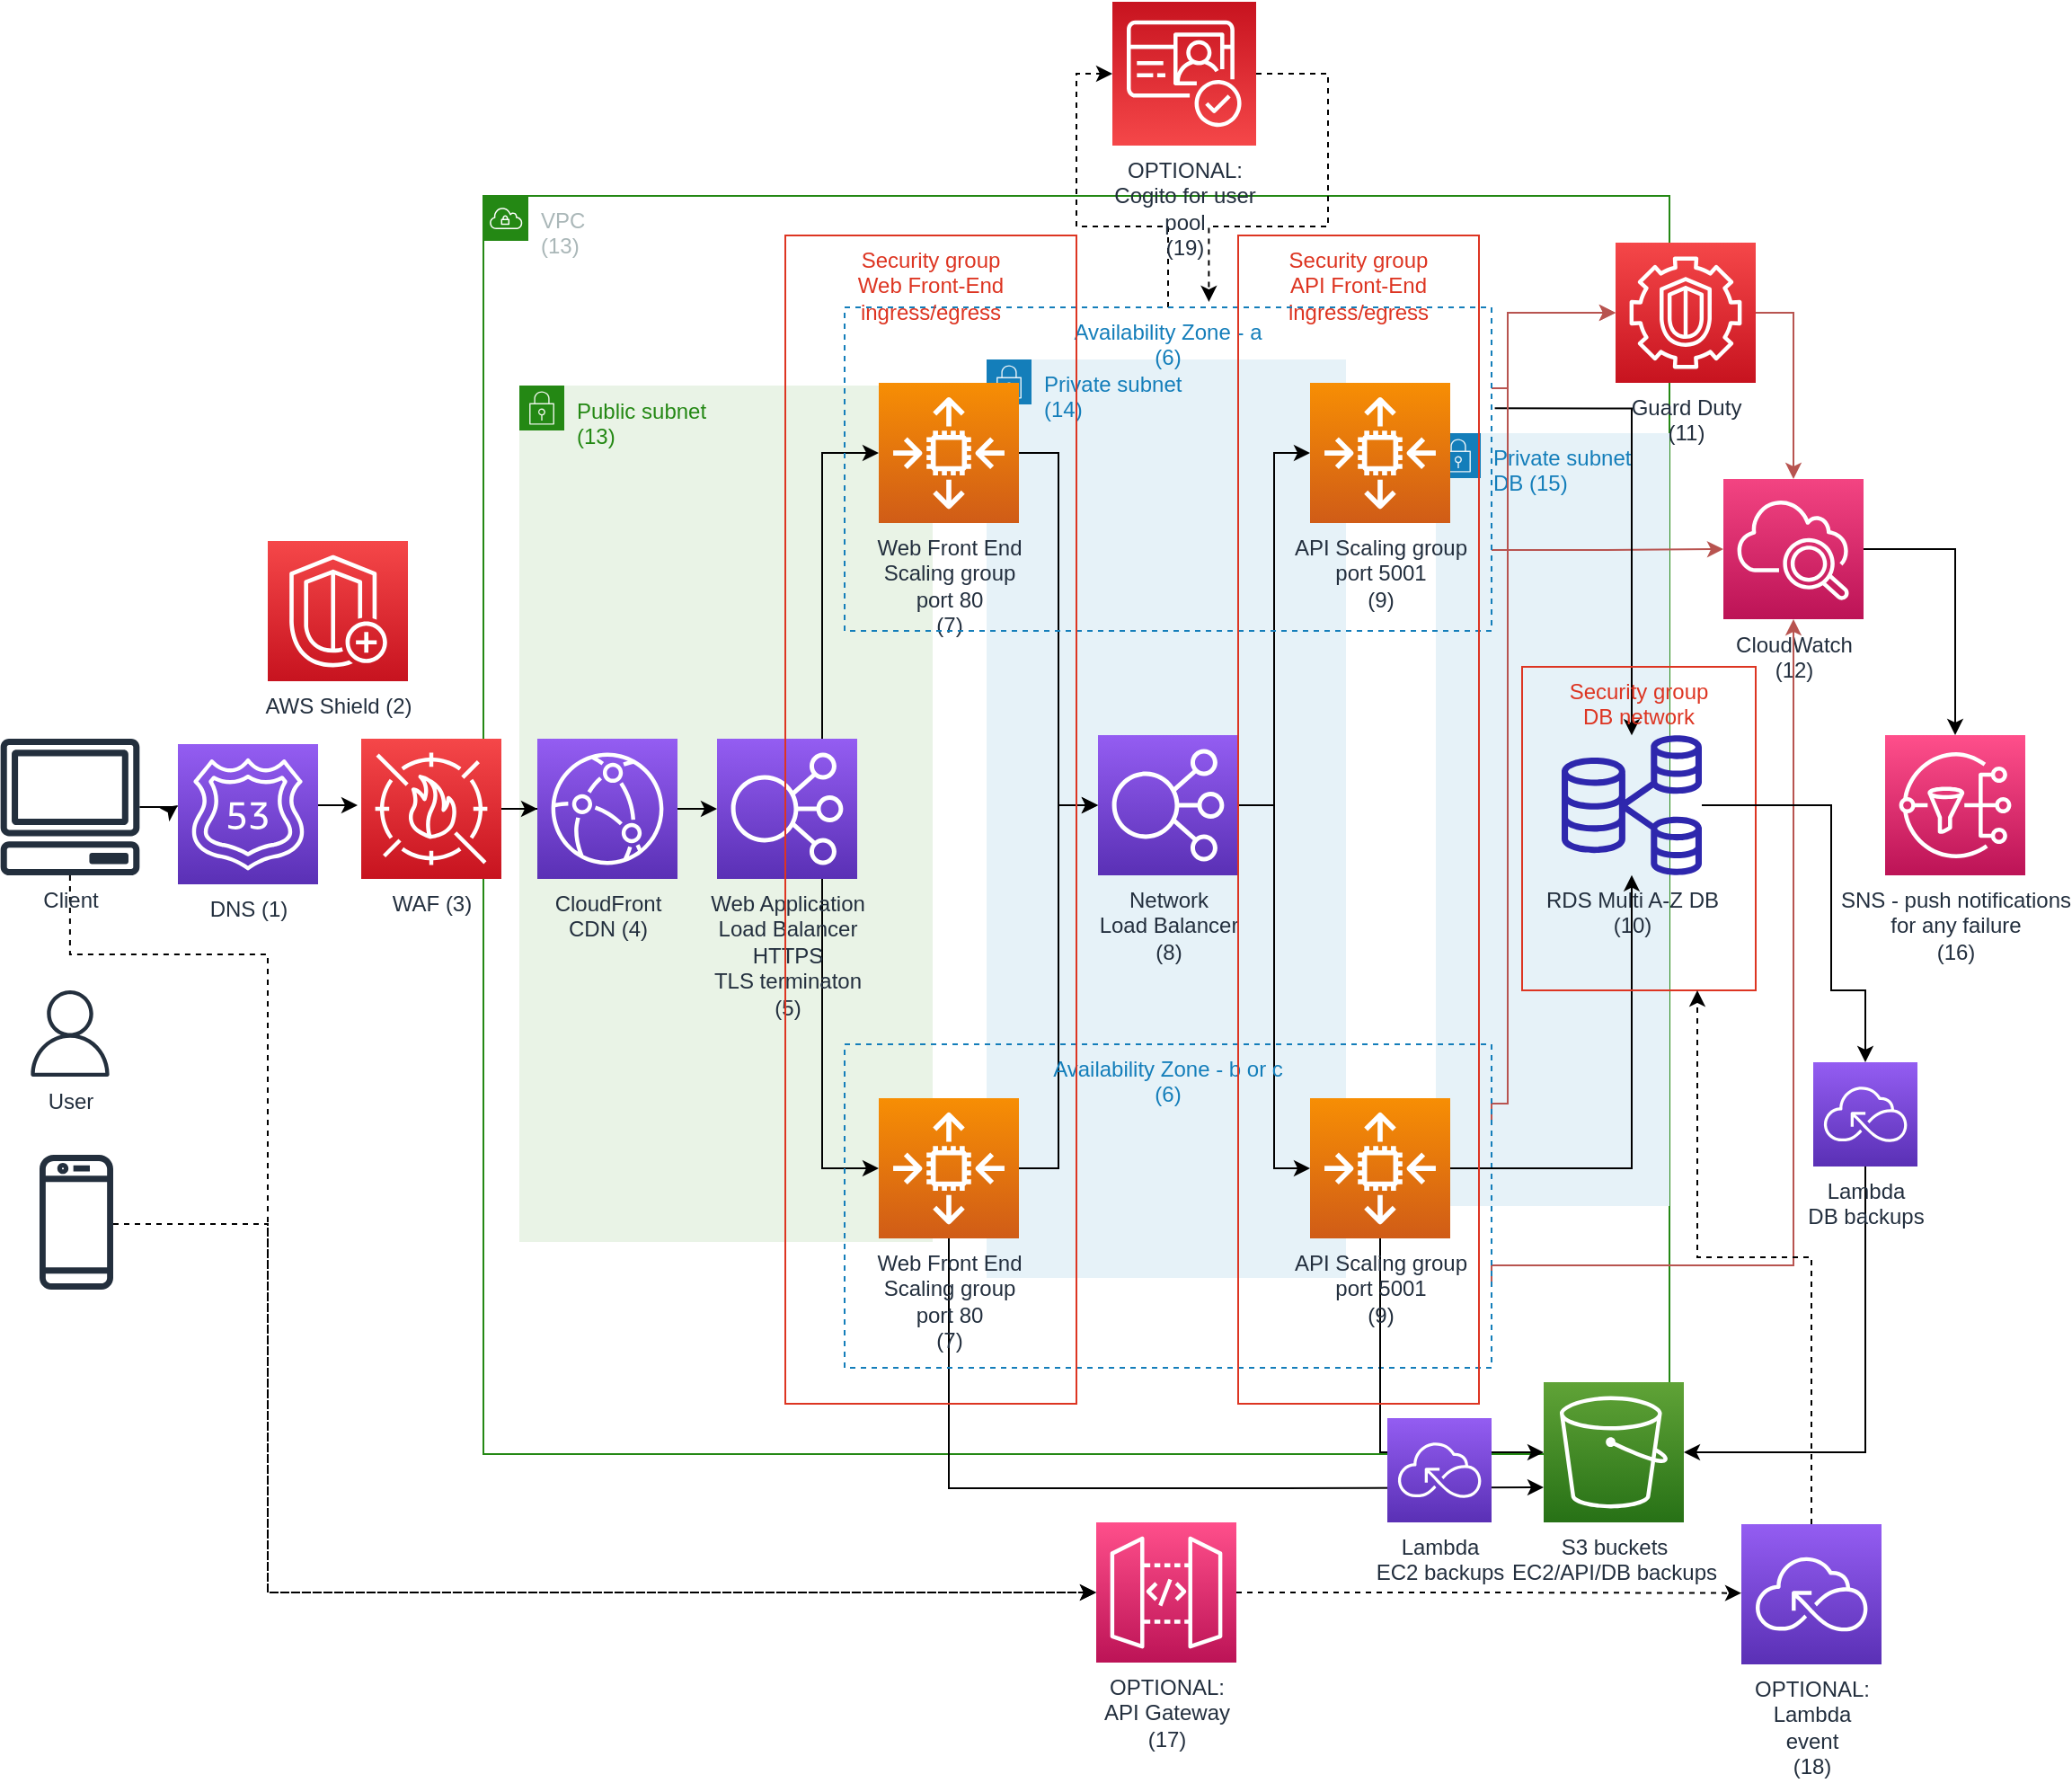 <mxfile version="21.6.8" type="device">
  <diagram name="Page-1" id="DWE2Nz5vNYb2IIFiz-MD">
    <mxGraphModel dx="1728" dy="1791" grid="1" gridSize="10" guides="1" tooltips="1" connect="1" arrows="1" fold="1" page="1" pageScale="1" pageWidth="1100" pageHeight="850" math="0" shadow="0">
      <root>
        <mxCell id="0" />
        <mxCell id="1" parent="0" />
        <mxCell id="Q1-ItS3ApQH2aDQjOX0Z-76" value="VPC&lt;br&gt;(13)" style="points=[[0,0],[0.25,0],[0.5,0],[0.75,0],[1,0],[1,0.25],[1,0.5],[1,0.75],[1,1],[0.75,1],[0.5,1],[0.25,1],[0,1],[0,0.75],[0,0.5],[0,0.25]];outlineConnect=0;gradientColor=none;html=1;whiteSpace=wrap;fontSize=12;fontStyle=0;container=1;pointerEvents=0;collapsible=0;recursiveResize=0;shape=mxgraph.aws4.group;grIcon=mxgraph.aws4.group_vpc;strokeColor=#248814;fillColor=none;verticalAlign=top;align=left;spacingLeft=30;fontColor=#AAB7B8;dashed=0;" vertex="1" parent="1">
          <mxGeometry x="280" y="18" width="660" height="700" as="geometry" />
        </mxCell>
        <mxCell id="Q1-ItS3ApQH2aDQjOX0Z-67" value="Private subnet&lt;br&gt;DB (15)" style="points=[[0,0],[0.25,0],[0.5,0],[0.75,0],[1,0],[1,0.25],[1,0.5],[1,0.75],[1,1],[0.75,1],[0.5,1],[0.25,1],[0,1],[0,0.75],[0,0.5],[0,0.25]];outlineConnect=0;gradientColor=none;html=1;whiteSpace=wrap;fontSize=12;fontStyle=0;container=1;pointerEvents=0;collapsible=0;recursiveResize=0;shape=mxgraph.aws4.group;grIcon=mxgraph.aws4.group_security_group;grStroke=0;strokeColor=#147EBA;fillColor=#E6F2F8;verticalAlign=top;align=left;spacingLeft=30;fontColor=#147EBA;dashed=0;" vertex="1" parent="1">
          <mxGeometry x="810" y="150" width="130" height="430" as="geometry" />
        </mxCell>
        <mxCell id="Q1-ItS3ApQH2aDQjOX0Z-65" value="Private subnet &lt;br&gt;(14)" style="points=[[0,0],[0.25,0],[0.5,0],[0.75,0],[1,0],[1,0.25],[1,0.5],[1,0.75],[1,1],[0.75,1],[0.5,1],[0.25,1],[0,1],[0,0.75],[0,0.5],[0,0.25]];outlineConnect=0;gradientColor=none;html=1;whiteSpace=wrap;fontSize=12;fontStyle=0;container=1;pointerEvents=0;collapsible=0;recursiveResize=0;shape=mxgraph.aws4.group;grIcon=mxgraph.aws4.group_security_group;grStroke=0;strokeColor=#147EBA;fillColor=#E6F2F8;verticalAlign=top;align=left;spacingLeft=30;fontColor=#147EBA;dashed=0;" vertex="1" parent="1">
          <mxGeometry x="560" y="109" width="200" height="511" as="geometry" />
        </mxCell>
        <mxCell id="Q1-ItS3ApQH2aDQjOX0Z-64" value="Public subnet&lt;br&gt;(13)" style="points=[[0,0],[0.25,0],[0.5,0],[0.75,0],[1,0],[1,0.25],[1,0.5],[1,0.75],[1,1],[0.75,1],[0.5,1],[0.25,1],[0,1],[0,0.75],[0,0.5],[0,0.25]];outlineConnect=0;gradientColor=none;html=1;whiteSpace=wrap;fontSize=12;fontStyle=0;container=1;pointerEvents=0;collapsible=0;recursiveResize=0;shape=mxgraph.aws4.group;grIcon=mxgraph.aws4.group_security_group;grStroke=0;strokeColor=#248814;fillColor=#E9F3E6;verticalAlign=top;align=left;spacingLeft=30;fontColor=#248814;dashed=0;" vertex="1" parent="1">
          <mxGeometry x="300" y="123.5" width="230" height="476.5" as="geometry" />
        </mxCell>
        <mxCell id="Q1-ItS3ApQH2aDQjOX0Z-54" style="edgeStyle=orthogonalEdgeStyle;rounded=0;orthogonalLoop=1;jettySize=auto;html=1;entryX=1;entryY=0.5;entryDx=0;entryDy=0;entryPerimeter=0;exitX=0.5;exitY=1;exitDx=0;exitDy=0;exitPerimeter=0;" edge="1" parent="1" source="Q1-ItS3ApQH2aDQjOX0Z-74" target="Q1-ItS3ApQH2aDQjOX0Z-7">
          <mxGeometry relative="1" as="geometry">
            <Array as="points">
              <mxPoint x="1049" y="717" />
            </Array>
          </mxGeometry>
        </mxCell>
        <mxCell id="Q1-ItS3ApQH2aDQjOX0Z-1" value="RDS Multi A-Z DB&lt;br&gt;(10)" style="sketch=0;outlineConnect=0;fontColor=#232F3E;gradientColor=none;fillColor=#2E27AD;strokeColor=none;dashed=0;verticalLabelPosition=bottom;verticalAlign=top;align=center;html=1;fontSize=12;fontStyle=0;aspect=fixed;pointerEvents=1;shape=mxgraph.aws4.rds_multi_az_db_cluster;" vertex="1" parent="1">
          <mxGeometry x="880" y="318" width="78" height="78" as="geometry" />
        </mxCell>
        <mxCell id="Q1-ItS3ApQH2aDQjOX0Z-56" style="edgeStyle=orthogonalEdgeStyle;rounded=0;orthogonalLoop=1;jettySize=auto;html=1;" edge="1" parent="1" source="Q1-ItS3ApQH2aDQjOX0Z-11">
          <mxGeometry relative="1" as="geometry">
            <mxPoint x="110" y="357" as="targetPoint" />
          </mxGeometry>
        </mxCell>
        <mxCell id="Q1-ItS3ApQH2aDQjOX0Z-84" style="edgeStyle=orthogonalEdgeStyle;rounded=0;orthogonalLoop=1;jettySize=auto;html=1;entryX=0;entryY=0.5;entryDx=0;entryDy=0;entryPerimeter=0;dashed=1;" edge="1" parent="1" source="Q1-ItS3ApQH2aDQjOX0Z-11" target="Q1-ItS3ApQH2aDQjOX0Z-77">
          <mxGeometry relative="1" as="geometry">
            <Array as="points">
              <mxPoint x="50" y="440" />
              <mxPoint x="160" y="440" />
              <mxPoint x="160" y="795" />
            </Array>
          </mxGeometry>
        </mxCell>
        <mxCell id="Q1-ItS3ApQH2aDQjOX0Z-11" value="Client " style="sketch=0;outlineConnect=0;fontColor=#232F3E;gradientColor=none;fillColor=#232F3D;strokeColor=none;dashed=0;verticalLabelPosition=bottom;verticalAlign=top;align=center;html=1;fontSize=12;fontStyle=0;aspect=fixed;pointerEvents=1;shape=mxgraph.aws4.client;" vertex="1" parent="1">
          <mxGeometry x="11" y="320" width="78" height="76" as="geometry" />
        </mxCell>
        <mxCell id="Q1-ItS3ApQH2aDQjOX0Z-57" style="edgeStyle=orthogonalEdgeStyle;rounded=0;orthogonalLoop=1;jettySize=auto;html=1;" edge="1" parent="1">
          <mxGeometry relative="1" as="geometry">
            <mxPoint x="210" y="357" as="targetPoint" />
            <mxPoint x="188" y="357" as="sourcePoint" />
          </mxGeometry>
        </mxCell>
        <mxCell id="Q1-ItS3ApQH2aDQjOX0Z-16" value="AWS Shield (2)" style="sketch=0;points=[[0,0,0],[0.25,0,0],[0.5,0,0],[0.75,0,0],[1,0,0],[0,1,0],[0.25,1,0],[0.5,1,0],[0.75,1,0],[1,1,0],[0,0.25,0],[0,0.5,0],[0,0.75,0],[1,0.25,0],[1,0.5,0],[1,0.75,0]];outlineConnect=0;fontColor=#232F3E;gradientColor=#F54749;gradientDirection=north;fillColor=#C7131F;strokeColor=#ffffff;dashed=0;verticalLabelPosition=bottom;verticalAlign=top;align=center;html=1;fontSize=12;fontStyle=0;aspect=fixed;shape=mxgraph.aws4.resourceIcon;resIcon=mxgraph.aws4.shield;" vertex="1" parent="1">
          <mxGeometry x="160" y="210" width="78" height="78" as="geometry" />
        </mxCell>
        <mxCell id="Q1-ItS3ApQH2aDQjOX0Z-58" style="edgeStyle=orthogonalEdgeStyle;rounded=0;orthogonalLoop=1;jettySize=auto;html=1;entryX=0;entryY=0.5;entryDx=0;entryDy=0;entryPerimeter=0;" edge="1" parent="1" source="Q1-ItS3ApQH2aDQjOX0Z-25" target="Q1-ItS3ApQH2aDQjOX0Z-4">
          <mxGeometry relative="1" as="geometry" />
        </mxCell>
        <mxCell id="Q1-ItS3ApQH2aDQjOX0Z-25" value="WAF (3)" style="sketch=0;points=[[0,0,0],[0.25,0,0],[0.5,0,0],[0.75,0,0],[1,0,0],[0,1,0],[0.25,1,0],[0.5,1,0],[0.75,1,0],[1,1,0],[0,0.25,0],[0,0.5,0],[0,0.75,0],[1,0.25,0],[1,0.5,0],[1,0.75,0]];outlineConnect=0;fontColor=#232F3E;gradientColor=#F54749;gradientDirection=north;fillColor=#C7131F;strokeColor=#ffffff;dashed=0;verticalLabelPosition=bottom;verticalAlign=top;align=center;html=1;fontSize=12;fontStyle=0;aspect=fixed;shape=mxgraph.aws4.resourceIcon;resIcon=mxgraph.aws4.waf;" vertex="1" parent="1">
          <mxGeometry x="212" y="320" width="78" height="78" as="geometry" />
        </mxCell>
        <mxCell id="Q1-ItS3ApQH2aDQjOX0Z-59" style="edgeStyle=orthogonalEdgeStyle;rounded=0;orthogonalLoop=1;jettySize=auto;html=1;entryX=0;entryY=0.5;entryDx=0;entryDy=0;entryPerimeter=0;" edge="1" parent="1" source="Q1-ItS3ApQH2aDQjOX0Z-4" target="Q1-ItS3ApQH2aDQjOX0Z-5">
          <mxGeometry relative="1" as="geometry" />
        </mxCell>
        <mxCell id="Q1-ItS3ApQH2aDQjOX0Z-4" value="CloudFront&lt;br&gt;CDN (4)" style="sketch=0;points=[[0,0,0],[0.25,0,0],[0.5,0,0],[0.75,0,0],[1,0,0],[0,1,0],[0.25,1,0],[0.5,1,0],[0.75,1,0],[1,1,0],[0,0.25,0],[0,0.5,0],[0,0.75,0],[1,0.25,0],[1,0.5,0],[1,0.75,0]];outlineConnect=0;fontColor=#232F3E;gradientColor=#945DF2;gradientDirection=north;fillColor=#5A30B5;strokeColor=#ffffff;dashed=0;verticalLabelPosition=bottom;verticalAlign=top;align=center;html=1;fontSize=12;fontStyle=0;aspect=fixed;shape=mxgraph.aws4.resourceIcon;resIcon=mxgraph.aws4.cloudfront;" vertex="1" parent="1">
          <mxGeometry x="310" y="320" width="78" height="78" as="geometry" />
        </mxCell>
        <mxCell id="Q1-ItS3ApQH2aDQjOX0Z-37" style="edgeStyle=orthogonalEdgeStyle;rounded=0;orthogonalLoop=1;jettySize=auto;html=1;entryX=0;entryY=0.5;entryDx=0;entryDy=0;entryPerimeter=0;exitX=0.75;exitY=1;exitDx=0;exitDy=0;exitPerimeter=0;" edge="1" parent="1" source="Q1-ItS3ApQH2aDQjOX0Z-5" target="Q1-ItS3ApQH2aDQjOX0Z-34">
          <mxGeometry relative="1" as="geometry">
            <mxPoint x="459" y="570" as="targetPoint" />
          </mxGeometry>
        </mxCell>
        <mxCell id="Q1-ItS3ApQH2aDQjOX0Z-45" style="edgeStyle=orthogonalEdgeStyle;rounded=0;orthogonalLoop=1;jettySize=auto;html=1;entryX=0;entryY=0.5;entryDx=0;entryDy=0;entryPerimeter=0;exitX=0.75;exitY=0;exitDx=0;exitDy=0;exitPerimeter=0;" edge="1" parent="1" source="Q1-ItS3ApQH2aDQjOX0Z-5" target="Q1-ItS3ApQH2aDQjOX0Z-3">
          <mxGeometry relative="1" as="geometry">
            <mxPoint x="449" y="160" as="targetPoint" />
          </mxGeometry>
        </mxCell>
        <mxCell id="Q1-ItS3ApQH2aDQjOX0Z-5" value="Web Application&lt;br&gt;Load Balancer&lt;br&gt;HTTPS&lt;br&gt;TLS terminaton&lt;br&gt;(5)" style="sketch=0;points=[[0,0,0],[0.25,0,0],[0.5,0,0],[0.75,0,0],[1,0,0],[0,1,0],[0.25,1,0],[0.5,1,0],[0.75,1,0],[1,1,0],[0,0.25,0],[0,0.5,0],[0,0.75,0],[1,0.25,0],[1,0.5,0],[1,0.75,0]];outlineConnect=0;fontColor=#232F3E;gradientColor=#945DF2;gradientDirection=north;fillColor=#5A30B5;strokeColor=#ffffff;dashed=0;verticalLabelPosition=bottom;verticalAlign=top;align=center;html=1;fontSize=12;fontStyle=0;aspect=fixed;shape=mxgraph.aws4.resourceIcon;resIcon=mxgraph.aws4.elastic_load_balancing;" vertex="1" parent="1">
          <mxGeometry x="410" y="320" width="78" height="78" as="geometry" />
        </mxCell>
        <mxCell id="Q1-ItS3ApQH2aDQjOX0Z-40" style="edgeStyle=orthogonalEdgeStyle;rounded=0;orthogonalLoop=1;jettySize=auto;html=1;entryX=0;entryY=0.5;entryDx=0;entryDy=0;entryPerimeter=0;" edge="1" parent="1" source="Q1-ItS3ApQH2aDQjOX0Z-26" target="Q1-ItS3ApQH2aDQjOX0Z-29">
          <mxGeometry relative="1" as="geometry" />
        </mxCell>
        <mxCell id="Q1-ItS3ApQH2aDQjOX0Z-41" style="edgeStyle=orthogonalEdgeStyle;rounded=0;orthogonalLoop=1;jettySize=auto;html=1;entryX=0;entryY=0.5;entryDx=0;entryDy=0;entryPerimeter=0;" edge="1" parent="1" source="Q1-ItS3ApQH2aDQjOX0Z-26" target="Q1-ItS3ApQH2aDQjOX0Z-36">
          <mxGeometry relative="1" as="geometry" />
        </mxCell>
        <mxCell id="Q1-ItS3ApQH2aDQjOX0Z-26" value="Network&lt;br&gt;Load Balancer&lt;br&gt;(8)" style="sketch=0;points=[[0,0,0],[0.25,0,0],[0.5,0,0],[0.75,0,0],[1,0,0],[0,1,0],[0.25,1,0],[0.5,1,0],[0.75,1,0],[1,1,0],[0,0.25,0],[0,0.5,0],[0,0.75,0],[1,0.25,0],[1,0.5,0],[1,0.75,0]];outlineConnect=0;fontColor=#232F3E;gradientColor=#945DF2;gradientDirection=north;fillColor=#5A30B5;strokeColor=#ffffff;dashed=0;verticalLabelPosition=bottom;verticalAlign=top;align=center;html=1;fontSize=12;fontStyle=0;aspect=fixed;shape=mxgraph.aws4.resourceIcon;resIcon=mxgraph.aws4.elastic_load_balancing;" vertex="1" parent="1">
          <mxGeometry x="622" y="318" width="78" height="78" as="geometry" />
        </mxCell>
        <mxCell id="Q1-ItS3ApQH2aDQjOX0Z-39" style="edgeStyle=orthogonalEdgeStyle;rounded=0;orthogonalLoop=1;jettySize=auto;html=1;entryX=0;entryY=0.5;entryDx=0;entryDy=0;entryPerimeter=0;" edge="1" parent="1" source="Q1-ItS3ApQH2aDQjOX0Z-3" target="Q1-ItS3ApQH2aDQjOX0Z-26">
          <mxGeometry relative="1" as="geometry" />
        </mxCell>
        <mxCell id="Q1-ItS3ApQH2aDQjOX0Z-3" value="Web Front End&lt;br&gt;Scaling group&lt;br&gt;port 80&lt;br&gt;(7)" style="sketch=0;points=[[0,0,0],[0.25,0,0],[0.5,0,0],[0.75,0,0],[1,0,0],[0,1,0],[0.25,1,0],[0.5,1,0],[0.75,1,0],[1,1,0],[0,0.25,0],[0,0.5,0],[0,0.75,0],[1,0.25,0],[1,0.5,0],[1,0.75,0]];outlineConnect=0;fontColor=#232F3E;gradientColor=#F78E04;gradientDirection=north;fillColor=#D05C17;strokeColor=#ffffff;dashed=0;verticalLabelPosition=bottom;verticalAlign=top;align=center;html=1;fontSize=12;fontStyle=0;aspect=fixed;shape=mxgraph.aws4.resourceIcon;resIcon=mxgraph.aws4.auto_scaling2;" vertex="1" parent="1">
          <mxGeometry x="500" y="122" width="78" height="78" as="geometry" />
        </mxCell>
        <mxCell id="Q1-ItS3ApQH2aDQjOX0Z-7" value="S3 buckets&lt;br&gt;EC2/API/DB backups" style="sketch=0;points=[[0,0,0],[0.25,0,0],[0.5,0,0],[0.75,0,0],[1,0,0],[0,1,0],[0.25,1,0],[0.5,1,0],[0.75,1,0],[1,1,0],[0,0.25,0],[0,0.5,0],[0,0.75,0],[1,0.25,0],[1,0.5,0],[1,0.75,0]];outlineConnect=0;fontColor=#232F3E;gradientColor=#60A337;gradientDirection=north;fillColor=#277116;strokeColor=#ffffff;dashed=0;verticalLabelPosition=bottom;verticalAlign=top;align=center;html=1;fontSize=12;fontStyle=0;aspect=fixed;shape=mxgraph.aws4.resourceIcon;resIcon=mxgraph.aws4.s3;" vertex="1" parent="1">
          <mxGeometry x="870" y="678" width="78" height="78" as="geometry" />
        </mxCell>
        <mxCell id="Q1-ItS3ApQH2aDQjOX0Z-46" style="edgeStyle=orthogonalEdgeStyle;rounded=0;orthogonalLoop=1;jettySize=auto;html=1;entryX=0;entryY=0.5;entryDx=0;entryDy=0;entryPerimeter=0;exitX=1;exitY=0.25;exitDx=0;exitDy=0;fillColor=#f8cecc;strokeColor=#b85450;" edge="1" parent="1" source="Q1-ItS3ApQH2aDQjOX0Z-27" target="Q1-ItS3ApQH2aDQjOX0Z-44">
          <mxGeometry relative="1" as="geometry">
            <Array as="points">
              <mxPoint x="850" y="125" />
              <mxPoint x="850" y="83" />
            </Array>
          </mxGeometry>
        </mxCell>
        <mxCell id="Q1-ItS3ApQH2aDQjOX0Z-48" style="edgeStyle=orthogonalEdgeStyle;rounded=0;orthogonalLoop=1;jettySize=auto;html=1;exitX=1;exitY=0.75;exitDx=0;exitDy=0;fillColor=#f8cecc;strokeColor=#b85450;" edge="1" parent="1" source="Q1-ItS3ApQH2aDQjOX0Z-27" target="Q1-ItS3ApQH2aDQjOX0Z-13">
          <mxGeometry relative="1" as="geometry" />
        </mxCell>
        <mxCell id="Q1-ItS3ApQH2aDQjOX0Z-87" style="edgeStyle=orthogonalEdgeStyle;rounded=0;orthogonalLoop=1;jettySize=auto;html=1;exitX=0.5;exitY=0;exitDx=0;exitDy=0;entryX=0;entryY=0.5;entryDx=0;entryDy=0;entryPerimeter=0;dashed=1;" edge="1" parent="1" source="Q1-ItS3ApQH2aDQjOX0Z-27" target="Q1-ItS3ApQH2aDQjOX0Z-86">
          <mxGeometry relative="1" as="geometry">
            <Array as="points">
              <mxPoint x="661" y="35" />
              <mxPoint x="610" y="35" />
              <mxPoint x="610" y="-50" />
            </Array>
          </mxGeometry>
        </mxCell>
        <mxCell id="Q1-ItS3ApQH2aDQjOX0Z-27" value="Availability Zone - a&lt;br&gt;(6)" style="fillColor=none;strokeColor=#147EBA;dashed=1;verticalAlign=top;fontStyle=0;fontColor=#147EBA;whiteSpace=wrap;html=1;" vertex="1" parent="1">
          <mxGeometry x="481" y="80" width="360" height="180" as="geometry" />
        </mxCell>
        <mxCell id="Q1-ItS3ApQH2aDQjOX0Z-72" style="edgeStyle=orthogonalEdgeStyle;rounded=0;orthogonalLoop=1;jettySize=auto;html=1;" edge="1" parent="1" source="Q1-ItS3ApQH2aDQjOX0Z-13" target="Q1-ItS3ApQH2aDQjOX0Z-71">
          <mxGeometry relative="1" as="geometry" />
        </mxCell>
        <mxCell id="Q1-ItS3ApQH2aDQjOX0Z-13" value="CloudWatch&lt;br&gt;(12)" style="sketch=0;points=[[0,0,0],[0.25,0,0],[0.5,0,0],[0.75,0,0],[1,0,0],[0,1,0],[0.25,1,0],[0.5,1,0],[0.75,1,0],[1,1,0],[0,0.25,0],[0,0.5,0],[0,0.75,0],[1,0.25,0],[1,0.5,0],[1,0.75,0]];points=[[0,0,0],[0.25,0,0],[0.5,0,0],[0.75,0,0],[1,0,0],[0,1,0],[0.25,1,0],[0.5,1,0],[0.75,1,0],[1,1,0],[0,0.25,0],[0,0.5,0],[0,0.75,0],[1,0.25,0],[1,0.5,0],[1,0.75,0]];outlineConnect=0;fontColor=#232F3E;gradientColor=#F34482;gradientDirection=north;fillColor=#BC1356;strokeColor=#ffffff;dashed=0;verticalLabelPosition=bottom;verticalAlign=top;align=center;html=1;fontSize=12;fontStyle=0;aspect=fixed;shape=mxgraph.aws4.resourceIcon;resIcon=mxgraph.aws4.cloudwatch_2;" vertex="1" parent="1">
          <mxGeometry x="970" y="175.5" width="78" height="78" as="geometry" />
        </mxCell>
        <mxCell id="Q1-ItS3ApQH2aDQjOX0Z-42" style="edgeStyle=orthogonalEdgeStyle;rounded=0;orthogonalLoop=1;jettySize=auto;html=1;exitX=1.005;exitY=0.312;exitDx=0;exitDy=0;exitPerimeter=0;" edge="1" parent="1" source="Q1-ItS3ApQH2aDQjOX0Z-27" target="Q1-ItS3ApQH2aDQjOX0Z-1">
          <mxGeometry relative="1" as="geometry" />
        </mxCell>
        <mxCell id="Q1-ItS3ApQH2aDQjOX0Z-29" value="API Scaling group&lt;br&gt;port 5001&lt;br&gt;(9)" style="sketch=0;points=[[0,0,0],[0.25,0,0],[0.5,0,0],[0.75,0,0],[1,0,0],[0,1,0],[0.25,1,0],[0.5,1,0],[0.75,1,0],[1,1,0],[0,0.25,0],[0,0.5,0],[0,0.75,0],[1,0.25,0],[1,0.5,0],[1,0.75,0]];outlineConnect=0;fontColor=#232F3E;gradientColor=#F78E04;gradientDirection=north;fillColor=#D05C17;strokeColor=#ffffff;dashed=0;verticalLabelPosition=bottom;verticalAlign=top;align=center;html=1;fontSize=12;fontStyle=0;aspect=fixed;shape=mxgraph.aws4.resourceIcon;resIcon=mxgraph.aws4.auto_scaling2;" vertex="1" parent="1">
          <mxGeometry x="740" y="122" width="78" height="78" as="geometry" />
        </mxCell>
        <mxCell id="Q1-ItS3ApQH2aDQjOX0Z-38" style="edgeStyle=orthogonalEdgeStyle;rounded=0;orthogonalLoop=1;jettySize=auto;html=1;entryX=0;entryY=0.5;entryDx=0;entryDy=0;entryPerimeter=0;" edge="1" parent="1" source="Q1-ItS3ApQH2aDQjOX0Z-34" target="Q1-ItS3ApQH2aDQjOX0Z-26">
          <mxGeometry relative="1" as="geometry" />
        </mxCell>
        <mxCell id="Q1-ItS3ApQH2aDQjOX0Z-52" style="edgeStyle=orthogonalEdgeStyle;rounded=0;orthogonalLoop=1;jettySize=auto;html=1;entryX=0;entryY=0.75;entryDx=0;entryDy=0;entryPerimeter=0;" edge="1" parent="1" source="Q1-ItS3ApQH2aDQjOX0Z-34" target="Q1-ItS3ApQH2aDQjOX0Z-7">
          <mxGeometry relative="1" as="geometry">
            <Array as="points">
              <mxPoint x="539" y="737" />
              <mxPoint x="724" y="737" />
            </Array>
          </mxGeometry>
        </mxCell>
        <mxCell id="Q1-ItS3ApQH2aDQjOX0Z-34" value="Web Front End&lt;br&gt;Scaling group&lt;br&gt;port 80&lt;br&gt;(7)" style="sketch=0;points=[[0,0,0],[0.25,0,0],[0.5,0,0],[0.75,0,0],[1,0,0],[0,1,0],[0.25,1,0],[0.5,1,0],[0.75,1,0],[1,1,0],[0,0.25,0],[0,0.5,0],[0,0.75,0],[1,0.25,0],[1,0.5,0],[1,0.75,0]];outlineConnect=0;fontColor=#232F3E;gradientColor=#F78E04;gradientDirection=north;fillColor=#D05C17;strokeColor=#ffffff;dashed=0;verticalLabelPosition=bottom;verticalAlign=top;align=center;html=1;fontSize=12;fontStyle=0;aspect=fixed;shape=mxgraph.aws4.resourceIcon;resIcon=mxgraph.aws4.auto_scaling2;" vertex="1" parent="1">
          <mxGeometry x="500" y="520" width="78" height="78" as="geometry" />
        </mxCell>
        <mxCell id="Q1-ItS3ApQH2aDQjOX0Z-47" style="edgeStyle=orthogonalEdgeStyle;rounded=0;orthogonalLoop=1;jettySize=auto;html=1;entryX=0;entryY=0.5;entryDx=0;entryDy=0;entryPerimeter=0;exitX=1;exitY=0.25;exitDx=0;exitDy=0;fillColor=#f8cecc;strokeColor=#b85450;" edge="1" parent="1" source="Q1-ItS3ApQH2aDQjOX0Z-35" target="Q1-ItS3ApQH2aDQjOX0Z-44">
          <mxGeometry relative="1" as="geometry">
            <Array as="points">
              <mxPoint x="850" y="523" />
              <mxPoint x="850" y="83" />
            </Array>
          </mxGeometry>
        </mxCell>
        <mxCell id="Q1-ItS3ApQH2aDQjOX0Z-50" style="edgeStyle=orthogonalEdgeStyle;rounded=0;orthogonalLoop=1;jettySize=auto;html=1;fillColor=#f8cecc;strokeColor=#b85450;exitX=1;exitY=0.75;exitDx=0;exitDy=0;" edge="1" parent="1" source="Q1-ItS3ApQH2aDQjOX0Z-35" target="Q1-ItS3ApQH2aDQjOX0Z-13">
          <mxGeometry relative="1" as="geometry">
            <Array as="points">
              <mxPoint x="1009" y="613" />
            </Array>
          </mxGeometry>
        </mxCell>
        <mxCell id="Q1-ItS3ApQH2aDQjOX0Z-35" value="Availability Zone - b or c&lt;br&gt;(6)" style="fillColor=none;strokeColor=#147EBA;dashed=1;verticalAlign=top;fontStyle=0;fontColor=#147EBA;whiteSpace=wrap;html=1;" vertex="1" parent="1">
          <mxGeometry x="481" y="490" width="360" height="180" as="geometry" />
        </mxCell>
        <mxCell id="Q1-ItS3ApQH2aDQjOX0Z-43" style="edgeStyle=orthogonalEdgeStyle;rounded=0;orthogonalLoop=1;jettySize=auto;html=1;" edge="1" parent="1" source="Q1-ItS3ApQH2aDQjOX0Z-36" target="Q1-ItS3ApQH2aDQjOX0Z-1">
          <mxGeometry relative="1" as="geometry" />
        </mxCell>
        <mxCell id="Q1-ItS3ApQH2aDQjOX0Z-53" style="edgeStyle=orthogonalEdgeStyle;rounded=0;orthogonalLoop=1;jettySize=auto;html=1;entryX=0;entryY=0.5;entryDx=0;entryDy=0;entryPerimeter=0;" edge="1" parent="1" source="Q1-ItS3ApQH2aDQjOX0Z-36" target="Q1-ItS3ApQH2aDQjOX0Z-7">
          <mxGeometry relative="1" as="geometry">
            <Array as="points">
              <mxPoint x="779" y="717" />
            </Array>
          </mxGeometry>
        </mxCell>
        <mxCell id="Q1-ItS3ApQH2aDQjOX0Z-36" value="API Scaling group&lt;br&gt;port 5001&lt;br&gt;(9)" style="sketch=0;points=[[0,0,0],[0.25,0,0],[0.5,0,0],[0.75,0,0],[1,0,0],[0,1,0],[0.25,1,0],[0.5,1,0],[0.75,1,0],[1,1,0],[0,0.25,0],[0,0.5,0],[0,0.75,0],[1,0.25,0],[1,0.5,0],[1,0.75,0]];outlineConnect=0;fontColor=#232F3E;gradientColor=#F78E04;gradientDirection=north;fillColor=#D05C17;strokeColor=#ffffff;dashed=0;verticalLabelPosition=bottom;verticalAlign=top;align=center;html=1;fontSize=12;fontStyle=0;aspect=fixed;shape=mxgraph.aws4.resourceIcon;resIcon=mxgraph.aws4.auto_scaling2;" vertex="1" parent="1">
          <mxGeometry x="740" y="520" width="78" height="78" as="geometry" />
        </mxCell>
        <mxCell id="Q1-ItS3ApQH2aDQjOX0Z-49" style="edgeStyle=orthogonalEdgeStyle;rounded=0;orthogonalLoop=1;jettySize=auto;html=1;entryX=0.5;entryY=0;entryDx=0;entryDy=0;entryPerimeter=0;exitX=1;exitY=0.5;exitDx=0;exitDy=0;exitPerimeter=0;fillColor=#f8cecc;strokeColor=#b85450;" edge="1" parent="1" source="Q1-ItS3ApQH2aDQjOX0Z-44" target="Q1-ItS3ApQH2aDQjOX0Z-13">
          <mxGeometry relative="1" as="geometry" />
        </mxCell>
        <mxCell id="Q1-ItS3ApQH2aDQjOX0Z-44" value="Guard Duty&lt;br&gt;(11)" style="sketch=0;points=[[0,0,0],[0.25,0,0],[0.5,0,0],[0.75,0,0],[1,0,0],[0,1,0],[0.25,1,0],[0.5,1,0],[0.75,1,0],[1,1,0],[0,0.25,0],[0,0.5,0],[0,0.75,0],[1,0.25,0],[1,0.5,0],[1,0.75,0]];outlineConnect=0;fontColor=#232F3E;gradientColor=#F54749;gradientDirection=north;fillColor=#C7131F;strokeColor=#ffffff;dashed=0;verticalLabelPosition=bottom;verticalAlign=top;align=center;html=1;fontSize=12;fontStyle=0;aspect=fixed;shape=mxgraph.aws4.resourceIcon;resIcon=mxgraph.aws4.guardduty;" vertex="1" parent="1">
          <mxGeometry x="910" y="44" width="78" height="78" as="geometry" />
        </mxCell>
        <mxCell id="Q1-ItS3ApQH2aDQjOX0Z-62" value="Security group&lt;br&gt;Web Front-End&lt;br&gt;ingress/egress" style="fillColor=none;strokeColor=#DD3522;verticalAlign=top;fontStyle=0;fontColor=#DD3522;whiteSpace=wrap;html=1;" vertex="1" parent="1">
          <mxGeometry x="448" y="40" width="162" height="650" as="geometry" />
        </mxCell>
        <mxCell id="Q1-ItS3ApQH2aDQjOX0Z-63" value="Security group&lt;br&gt;API Front-End&lt;br&gt;ingress/egress" style="fillColor=none;strokeColor=#DD3522;verticalAlign=top;fontStyle=0;fontColor=#DD3522;whiteSpace=wrap;html=1;" vertex="1" parent="1">
          <mxGeometry x="700" y="40" width="134" height="650" as="geometry" />
        </mxCell>
        <mxCell id="Q1-ItS3ApQH2aDQjOX0Z-69" value="Security group&lt;br&gt;DB network" style="fillColor=none;strokeColor=#DD3522;verticalAlign=top;fontStyle=0;fontColor=#DD3522;whiteSpace=wrap;html=1;" vertex="1" parent="1">
          <mxGeometry x="858" y="280" width="130" height="180" as="geometry" />
        </mxCell>
        <mxCell id="Q1-ItS3ApQH2aDQjOX0Z-70" value="DNS (1)" style="sketch=0;points=[[0,0,0],[0.25,0,0],[0.5,0,0],[0.75,0,0],[1,0,0],[0,1,0],[0.25,1,0],[0.5,1,0],[0.75,1,0],[1,1,0],[0,0.25,0],[0,0.5,0],[0,0.75,0],[1,0.25,0],[1,0.5,0],[1,0.75,0]];outlineConnect=0;fontColor=#232F3E;gradientColor=#945DF2;gradientDirection=north;fillColor=#5A30B5;strokeColor=#ffffff;dashed=0;verticalLabelPosition=bottom;verticalAlign=top;align=center;html=1;fontSize=12;fontStyle=0;aspect=fixed;shape=mxgraph.aws4.resourceIcon;resIcon=mxgraph.aws4.route_53;" vertex="1" parent="1">
          <mxGeometry x="110" y="323" width="78" height="78" as="geometry" />
        </mxCell>
        <mxCell id="Q1-ItS3ApQH2aDQjOX0Z-71" value="SNS - push notifications&lt;br&gt;for any failure&lt;br&gt;(16)" style="sketch=0;points=[[0,0,0],[0.25,0,0],[0.5,0,0],[0.75,0,0],[1,0,0],[0,1,0],[0.25,1,0],[0.5,1,0],[0.75,1,0],[1,1,0],[0,0.25,0],[0,0.5,0],[0,0.75,0],[1,0.25,0],[1,0.5,0],[1,0.75,0]];outlineConnect=0;fontColor=#232F3E;gradientColor=#FF4F8B;gradientDirection=north;fillColor=#BC1356;strokeColor=#ffffff;dashed=0;verticalLabelPosition=bottom;verticalAlign=top;align=center;html=1;fontSize=12;fontStyle=0;aspect=fixed;shape=mxgraph.aws4.resourceIcon;resIcon=mxgraph.aws4.sns;" vertex="1" parent="1">
          <mxGeometry x="1060" y="318" width="78" height="78" as="geometry" />
        </mxCell>
        <mxCell id="Q1-ItS3ApQH2aDQjOX0Z-73" value="" style="edgeStyle=orthogonalEdgeStyle;rounded=0;orthogonalLoop=1;jettySize=auto;html=1;entryX=0.5;entryY=0;entryDx=0;entryDy=0;entryPerimeter=0;" edge="1" parent="1" source="Q1-ItS3ApQH2aDQjOX0Z-1" target="Q1-ItS3ApQH2aDQjOX0Z-74">
          <mxGeometry relative="1" as="geometry">
            <mxPoint x="958" y="357" as="sourcePoint" />
            <mxPoint x="948" y="717" as="targetPoint" />
            <Array as="points">
              <mxPoint x="1030" y="357" />
              <mxPoint x="1030" y="460" />
              <mxPoint x="1049" y="460" />
            </Array>
          </mxGeometry>
        </mxCell>
        <mxCell id="Q1-ItS3ApQH2aDQjOX0Z-74" value="Lambda&lt;br&gt;DB backups" style="sketch=0;points=[[0,0,0],[0.25,0,0],[0.5,0,0],[0.75,0,0],[1,0,0],[0,1,0],[0.25,1,0],[0.5,1,0],[0.75,1,0],[1,1,0],[0,0.25,0],[0,0.5,0],[0,0.75,0],[1,0.25,0],[1,0.5,0],[1,0.75,0]];outlineConnect=0;fontColor=#232F3E;gradientColor=#945DF2;gradientDirection=north;fillColor=#5A30B5;strokeColor=#ffffff;dashed=0;verticalLabelPosition=bottom;verticalAlign=top;align=center;html=1;fontSize=12;fontStyle=0;aspect=fixed;shape=mxgraph.aws4.resourceIcon;resIcon=mxgraph.aws4.serverless;" vertex="1" parent="1">
          <mxGeometry x="1020" y="500" width="58" height="58" as="geometry" />
        </mxCell>
        <mxCell id="Q1-ItS3ApQH2aDQjOX0Z-75" value="Lambda&lt;br&gt;EC2 backups" style="sketch=0;points=[[0,0,0],[0.25,0,0],[0.5,0,0],[0.75,0,0],[1,0,0],[0,1,0],[0.25,1,0],[0.5,1,0],[0.75,1,0],[1,1,0],[0,0.25,0],[0,0.5,0],[0,0.75,0],[1,0.25,0],[1,0.5,0],[1,0.75,0]];outlineConnect=0;fontColor=#232F3E;gradientColor=#945DF2;gradientDirection=north;fillColor=#5A30B5;strokeColor=#ffffff;dashed=0;verticalLabelPosition=bottom;verticalAlign=top;align=center;html=1;fontSize=12;fontStyle=0;aspect=fixed;shape=mxgraph.aws4.resourceIcon;resIcon=mxgraph.aws4.serverless;" vertex="1" parent="1">
          <mxGeometry x="783" y="698" width="58" height="58" as="geometry" />
        </mxCell>
        <mxCell id="Q1-ItS3ApQH2aDQjOX0Z-79" style="edgeStyle=orthogonalEdgeStyle;rounded=0;orthogonalLoop=1;jettySize=auto;html=1;exitX=1;exitY=0.5;exitDx=0;exitDy=0;exitPerimeter=0;dashed=1;" edge="1" parent="1" source="Q1-ItS3ApQH2aDQjOX0Z-77">
          <mxGeometry relative="1" as="geometry">
            <mxPoint x="980" y="795.333" as="targetPoint" />
          </mxGeometry>
        </mxCell>
        <mxCell id="Q1-ItS3ApQH2aDQjOX0Z-77" value="OPTIONAL:&lt;br&gt;API Gateway&lt;br&gt;(17)" style="sketch=0;points=[[0,0,0],[0.25,0,0],[0.5,0,0],[0.75,0,0],[1,0,0],[0,1,0],[0.25,1,0],[0.5,1,0],[0.75,1,0],[1,1,0],[0,0.25,0],[0,0.5,0],[0,0.75,0],[1,0.25,0],[1,0.5,0],[1,0.75,0]];outlineConnect=0;fontColor=#232F3E;gradientColor=#FF4F8B;gradientDirection=north;fillColor=#BC1356;strokeColor=#ffffff;dashed=1;verticalLabelPosition=bottom;verticalAlign=top;align=center;html=1;fontSize=12;fontStyle=0;aspect=fixed;shape=mxgraph.aws4.resourceIcon;resIcon=mxgraph.aws4.api_gateway;" vertex="1" parent="1">
          <mxGeometry x="621" y="756" width="78" height="78" as="geometry" />
        </mxCell>
        <mxCell id="Q1-ItS3ApQH2aDQjOX0Z-81" style="edgeStyle=orthogonalEdgeStyle;rounded=0;orthogonalLoop=1;jettySize=auto;html=1;entryX=0.75;entryY=1;entryDx=0;entryDy=0;dashed=1;" edge="1" parent="1" source="Q1-ItS3ApQH2aDQjOX0Z-80" target="Q1-ItS3ApQH2aDQjOX0Z-69">
          <mxGeometry relative="1" as="geometry" />
        </mxCell>
        <mxCell id="Q1-ItS3ApQH2aDQjOX0Z-80" value="OPTIONAL:&lt;br&gt; Lambda&lt;br&gt;event&lt;br&gt;(18)" style="sketch=0;points=[[0,0,0],[0.25,0,0],[0.5,0,0],[0.75,0,0],[1,0,0],[0,1,0],[0.25,1,0],[0.5,1,0],[0.75,1,0],[1,1,0],[0,0.25,0],[0,0.5,0],[0,0.75,0],[1,0.25,0],[1,0.5,0],[1,0.75,0]];outlineConnect=0;fontColor=#232F3E;gradientColor=#945DF2;gradientDirection=north;fillColor=#5A30B5;strokeColor=#ffffff;dashed=1;verticalLabelPosition=bottom;verticalAlign=top;align=center;html=1;fontSize=12;fontStyle=0;aspect=fixed;shape=mxgraph.aws4.resourceIcon;resIcon=mxgraph.aws4.serverless;" vertex="1" parent="1">
          <mxGeometry x="980" y="757" width="78" height="78" as="geometry" />
        </mxCell>
        <mxCell id="Q1-ItS3ApQH2aDQjOX0Z-83" style="edgeStyle=orthogonalEdgeStyle;rounded=0;orthogonalLoop=1;jettySize=auto;html=1;entryX=0;entryY=0.5;entryDx=0;entryDy=0;entryPerimeter=0;dashed=1;" edge="1" parent="1" source="Q1-ItS3ApQH2aDQjOX0Z-82" target="Q1-ItS3ApQH2aDQjOX0Z-77">
          <mxGeometry relative="1" as="geometry">
            <Array as="points">
              <mxPoint x="160" y="590" />
              <mxPoint x="160" y="795" />
            </Array>
          </mxGeometry>
        </mxCell>
        <mxCell id="Q1-ItS3ApQH2aDQjOX0Z-82" value="" style="sketch=0;outlineConnect=0;fontColor=#232F3E;gradientColor=none;fillColor=#232F3D;strokeColor=none;dashed=0;verticalLabelPosition=bottom;verticalAlign=top;align=center;html=1;fontSize=12;fontStyle=0;aspect=fixed;pointerEvents=1;shape=mxgraph.aws4.mobile_client;" vertex="1" parent="1">
          <mxGeometry x="33" y="550" width="41" height="78" as="geometry" />
        </mxCell>
        <mxCell id="Q1-ItS3ApQH2aDQjOX0Z-85" value="User" style="sketch=0;outlineConnect=0;fontColor=#232F3E;gradientColor=none;fillColor=#232F3D;strokeColor=none;dashed=0;verticalLabelPosition=bottom;verticalAlign=top;align=center;html=1;fontSize=12;fontStyle=0;aspect=fixed;pointerEvents=1;shape=mxgraph.aws4.user;" vertex="1" parent="1">
          <mxGeometry x="26" y="460" width="48" height="48" as="geometry" />
        </mxCell>
        <mxCell id="Q1-ItS3ApQH2aDQjOX0Z-88" style="edgeStyle=orthogonalEdgeStyle;rounded=0;orthogonalLoop=1;jettySize=auto;html=1;entryX=0.563;entryY=-0.017;entryDx=0;entryDy=0;entryPerimeter=0;dashed=1;" edge="1" parent="1" source="Q1-ItS3ApQH2aDQjOX0Z-86" target="Q1-ItS3ApQH2aDQjOX0Z-27">
          <mxGeometry relative="1" as="geometry">
            <Array as="points">
              <mxPoint x="750" y="-50" />
              <mxPoint x="750" y="35" />
              <mxPoint x="684" y="35" />
            </Array>
          </mxGeometry>
        </mxCell>
        <mxCell id="Q1-ItS3ApQH2aDQjOX0Z-86" value="OPTIONAL: &lt;br&gt;Cogito for user&lt;br&gt;pool&lt;br&gt;(19)" style="sketch=0;points=[[0,0,0],[0.25,0,0],[0.5,0,0],[0.75,0,0],[1,0,0],[0,1,0],[0.25,1,0],[0.5,1,0],[0.75,1,0],[1,1,0],[0,0.25,0],[0,0.5,0],[0,0.75,0],[1,0.25,0],[1,0.5,0],[1,0.75,0]];outlineConnect=0;fontColor=#232F3E;gradientColor=#F54749;gradientDirection=south;fillColor=#C7131F;strokeColor=#ffffff;dashed=1;verticalLabelPosition=bottom;verticalAlign=top;align=center;html=1;fontSize=12;fontStyle=0;aspect=fixed;shape=mxgraph.aws4.resourceIcon;resIcon=mxgraph.aws4.cognito;" vertex="1" parent="1">
          <mxGeometry x="630" y="-90" width="80" height="80" as="geometry" />
        </mxCell>
      </root>
    </mxGraphModel>
  </diagram>
</mxfile>
